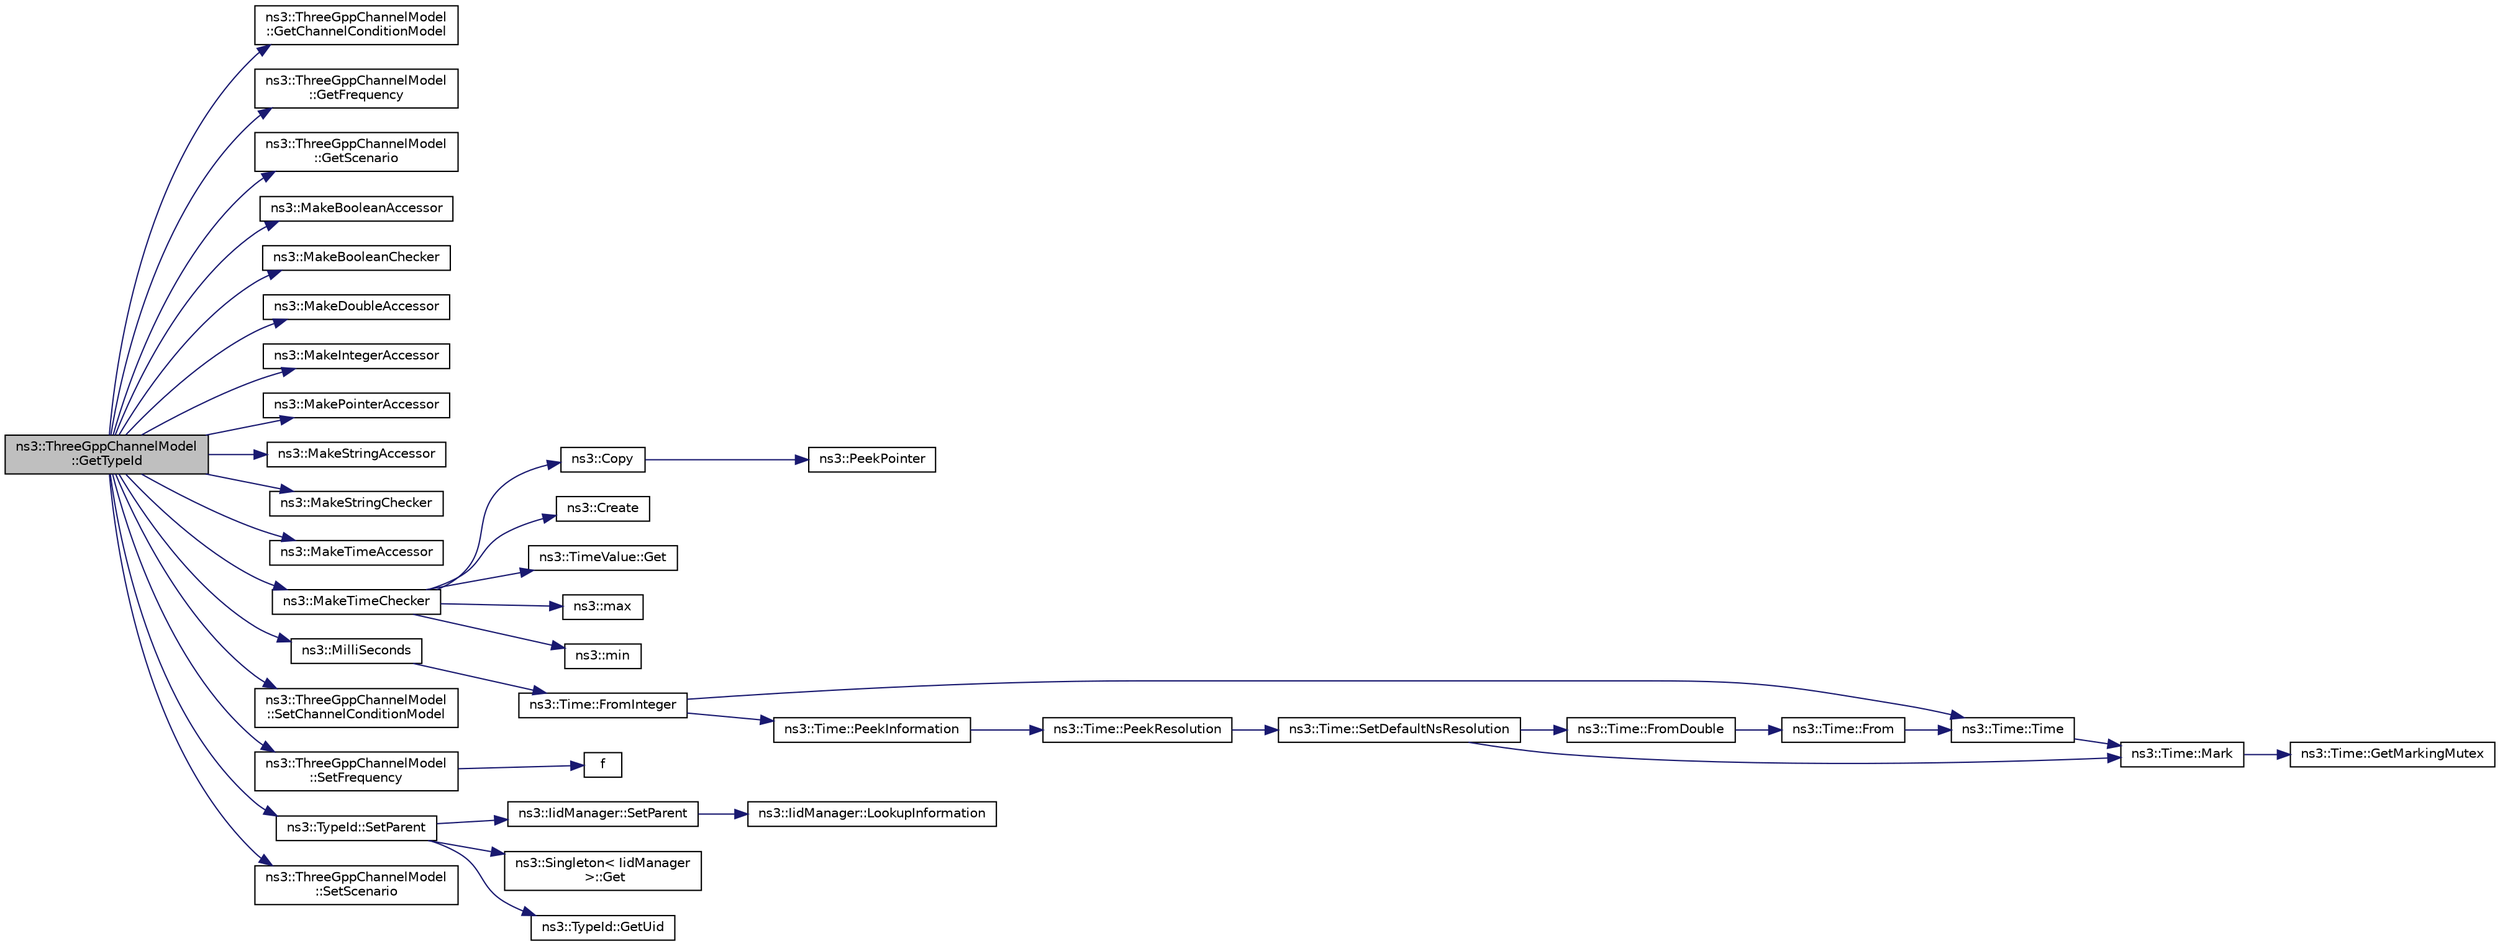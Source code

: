 digraph "ns3::ThreeGppChannelModel::GetTypeId"
{
 // LATEX_PDF_SIZE
  edge [fontname="Helvetica",fontsize="10",labelfontname="Helvetica",labelfontsize="10"];
  node [fontname="Helvetica",fontsize="10",shape=record];
  rankdir="LR";
  Node1 [label="ns3::ThreeGppChannelModel\l::GetTypeId",height=0.2,width=0.4,color="black", fillcolor="grey75", style="filled", fontcolor="black",tooltip="Get the type ID."];
  Node1 -> Node2 [color="midnightblue",fontsize="10",style="solid",fontname="Helvetica"];
  Node2 [label="ns3::ThreeGppChannelModel\l::GetChannelConditionModel",height=0.2,width=0.4,color="black", fillcolor="white", style="filled",URL="$classns3_1_1_three_gpp_channel_model.html#ab22740460af3d47432f757d0fa373440",tooltip="Get the associated channel condition model."];
  Node1 -> Node3 [color="midnightblue",fontsize="10",style="solid",fontname="Helvetica"];
  Node3 [label="ns3::ThreeGppChannelModel\l::GetFrequency",height=0.2,width=0.4,color="black", fillcolor="white", style="filled",URL="$classns3_1_1_three_gpp_channel_model.html#abead897cbe6824097b4424471edac979",tooltip="Returns the center frequency."];
  Node1 -> Node4 [color="midnightblue",fontsize="10",style="solid",fontname="Helvetica"];
  Node4 [label="ns3::ThreeGppChannelModel\l::GetScenario",height=0.2,width=0.4,color="black", fillcolor="white", style="filled",URL="$classns3_1_1_three_gpp_channel_model.html#ab9cf45d796fd816ae49727680b45258b",tooltip="Returns the propagation scenario."];
  Node1 -> Node5 [color="midnightblue",fontsize="10",style="solid",fontname="Helvetica"];
  Node5 [label="ns3::MakeBooleanAccessor",height=0.2,width=0.4,color="black", fillcolor="white", style="filled",URL="$group__attribute___boolean.html#ga96f46e6b949abfa2cb801d5d33d8bcc7",tooltip="Create an AttributeAccessor for a class data member, or a lone class get functor or set method."];
  Node1 -> Node6 [color="midnightblue",fontsize="10",style="solid",fontname="Helvetica"];
  Node6 [label="ns3::MakeBooleanChecker",height=0.2,width=0.4,color="black", fillcolor="white", style="filled",URL="$group__attribute___boolean.html#ga0be9dca06b271bca59b2c135178e1c10",tooltip=" "];
  Node1 -> Node7 [color="midnightblue",fontsize="10",style="solid",fontname="Helvetica"];
  Node7 [label="ns3::MakeDoubleAccessor",height=0.2,width=0.4,color="black", fillcolor="white", style="filled",URL="$group__attribute___double.html#gaef08ccdef7ff644dc39aa7b24a2f740f",tooltip="Create an AttributeAccessor for a class data member, or a lone class get functor or set method."];
  Node1 -> Node8 [color="midnightblue",fontsize="10",style="solid",fontname="Helvetica"];
  Node8 [label="ns3::MakeIntegerAccessor",height=0.2,width=0.4,color="black", fillcolor="white", style="filled",URL="$group__attribute___integer.html#ga70d799a6fa5230ad7d27b4a3cbeea51b",tooltip="Create an AttributeAccessor for a class data member, or a lone class get functor or set method."];
  Node1 -> Node9 [color="midnightblue",fontsize="10",style="solid",fontname="Helvetica"];
  Node9 [label="ns3::MakePointerAccessor",height=0.2,width=0.4,color="black", fillcolor="white", style="filled",URL="$group__attribute___pointer.html#ga78da89439a8813ee28fb5311bcbb38ca",tooltip="Create an AttributeAccessor for a class data member, or a lone class get functor or set method."];
  Node1 -> Node10 [color="midnightblue",fontsize="10",style="solid",fontname="Helvetica"];
  Node10 [label="ns3::MakeStringAccessor",height=0.2,width=0.4,color="black", fillcolor="white", style="filled",URL="$group__attribute___string.html#ga5a63252b0689ed04ef20af53f71d6708",tooltip="Create an AttributeAccessor for a class data member, or a lone class get functor or set method."];
  Node1 -> Node11 [color="midnightblue",fontsize="10",style="solid",fontname="Helvetica"];
  Node11 [label="ns3::MakeStringChecker",height=0.2,width=0.4,color="black", fillcolor="white", style="filled",URL="$group__attribute___string.html#gaa2202d9b9871d3ea424719b52729d377",tooltip=" "];
  Node1 -> Node12 [color="midnightblue",fontsize="10",style="solid",fontname="Helvetica"];
  Node12 [label="ns3::MakeTimeAccessor",height=0.2,width=0.4,color="black", fillcolor="white", style="filled",URL="$group__attribute___time.html#gae70abc8a43ea1080c89a0fb56eed2993",tooltip="Create an AttributeAccessor for a class data member, or a lone class get functor or set method."];
  Node1 -> Node13 [color="midnightblue",fontsize="10",style="solid",fontname="Helvetica"];
  Node13 [label="ns3::MakeTimeChecker",height=0.2,width=0.4,color="black", fillcolor="white", style="filled",URL="$namespacens3.html#a7032965bd4afa578691d88c09e4481c1",tooltip="Helper to make a Time checker with bounded range."];
  Node13 -> Node14 [color="midnightblue",fontsize="10",style="solid",fontname="Helvetica"];
  Node14 [label="ns3::Copy",height=0.2,width=0.4,color="black", fillcolor="white", style="filled",URL="$namespacens3.html#a952d99f6d759fee74dda19f308451bc1",tooltip="Return a deep copy of a Ptr."];
  Node14 -> Node15 [color="midnightblue",fontsize="10",style="solid",fontname="Helvetica"];
  Node15 [label="ns3::PeekPointer",height=0.2,width=0.4,color="black", fillcolor="white", style="filled",URL="$namespacens3.html#af2a7557fe9afdd98d8f6f8f6e412cf5a",tooltip=" "];
  Node13 -> Node16 [color="midnightblue",fontsize="10",style="solid",fontname="Helvetica"];
  Node16 [label="ns3::Create",height=0.2,width=0.4,color="black", fillcolor="white", style="filled",URL="$group__ptr.html#ga086d8d4a76485a155f0408b85dcebede",tooltip="Create class instances by constructors with varying numbers of arguments and return them by Ptr."];
  Node13 -> Node17 [color="midnightblue",fontsize="10",style="solid",fontname="Helvetica"];
  Node17 [label="ns3::TimeValue::Get",height=0.2,width=0.4,color="black", fillcolor="white", style="filled",URL="$classns3_1_1_time_value.html#adf5a08f0eb31965373473d3776c8be98",tooltip=" "];
  Node13 -> Node18 [color="midnightblue",fontsize="10",style="solid",fontname="Helvetica"];
  Node18 [label="ns3::max",height=0.2,width=0.4,color="black", fillcolor="white", style="filled",URL="$namespacens3.html#a548291fa9e4e7d6a57814dfcbbebce9b",tooltip=" "];
  Node13 -> Node19 [color="midnightblue",fontsize="10",style="solid",fontname="Helvetica"];
  Node19 [label="ns3::min",height=0.2,width=0.4,color="black", fillcolor="white", style="filled",URL="$namespacens3.html#a66840605409c3caeff0d2a728b68dc6d",tooltip=" "];
  Node1 -> Node20 [color="midnightblue",fontsize="10",style="solid",fontname="Helvetica"];
  Node20 [label="ns3::MilliSeconds",height=0.2,width=0.4,color="black", fillcolor="white", style="filled",URL="$group__timecivil.html#gaf26127cf4571146b83a92ee18679c7a9",tooltip="Construct a Time in the indicated unit."];
  Node20 -> Node21 [color="midnightblue",fontsize="10",style="solid",fontname="Helvetica"];
  Node21 [label="ns3::Time::FromInteger",height=0.2,width=0.4,color="black", fillcolor="white", style="filled",URL="$classns3_1_1_time.html#a3e742c67b2764e75ff95f9b754d43fe9",tooltip="Create a Time equal to value in unit unit."];
  Node21 -> Node22 [color="midnightblue",fontsize="10",style="solid",fontname="Helvetica"];
  Node22 [label="ns3::Time::Time",height=0.2,width=0.4,color="black", fillcolor="white", style="filled",URL="$classns3_1_1_time.html#a8a39dc1b8cbbd7fe6d940e492d1b925e",tooltip="Default constructor, with value 0."];
  Node22 -> Node23 [color="midnightblue",fontsize="10",style="solid",fontname="Helvetica"];
  Node23 [label="ns3::Time::Mark",height=0.2,width=0.4,color="black", fillcolor="white", style="filled",URL="$classns3_1_1_time.html#aa7eef2a1119c1c4855d99f1e83d44c54",tooltip="Record a Time instance with the MarkedTimes."];
  Node23 -> Node24 [color="midnightblue",fontsize="10",style="solid",fontname="Helvetica"];
  Node24 [label="ns3::Time::GetMarkingMutex",height=0.2,width=0.4,color="black", fillcolor="white", style="filled",URL="$classns3_1_1_time.html#addd8e672203391b3ae98ee475ce05272",tooltip=" "];
  Node21 -> Node25 [color="midnightblue",fontsize="10",style="solid",fontname="Helvetica"];
  Node25 [label="ns3::Time::PeekInformation",height=0.2,width=0.4,color="black", fillcolor="white", style="filled",URL="$classns3_1_1_time.html#a0b023c55c20582aa7c1781aacf128034",tooltip="Get the Information record for timeUnit for the current Resolution."];
  Node25 -> Node26 [color="midnightblue",fontsize="10",style="solid",fontname="Helvetica"];
  Node26 [label="ns3::Time::PeekResolution",height=0.2,width=0.4,color="black", fillcolor="white", style="filled",URL="$classns3_1_1_time.html#a963e53522278fcbdf1ab9f7adbd0f5d6",tooltip="Get the current Resolution."];
  Node26 -> Node27 [color="midnightblue",fontsize="10",style="solid",fontname="Helvetica"];
  Node27 [label="ns3::Time::SetDefaultNsResolution",height=0.2,width=0.4,color="black", fillcolor="white", style="filled",URL="$classns3_1_1_time.html#a6a872e62f71dfa817fef2c549473d980",tooltip="Set the default resolution."];
  Node27 -> Node28 [color="midnightblue",fontsize="10",style="solid",fontname="Helvetica"];
  Node28 [label="ns3::Time::FromDouble",height=0.2,width=0.4,color="black", fillcolor="white", style="filled",URL="$classns3_1_1_time.html#a60e845f4a74e62495b86356afe604cb4",tooltip="Create a Time equal to value in unit unit."];
  Node28 -> Node29 [color="midnightblue",fontsize="10",style="solid",fontname="Helvetica"];
  Node29 [label="ns3::Time::From",height=0.2,width=0.4,color="black", fillcolor="white", style="filled",URL="$classns3_1_1_time.html#a34e4acc13d0e08cc8cb9cd3b838b9baf",tooltip="Create a Time in the current unit."];
  Node29 -> Node22 [color="midnightblue",fontsize="10",style="solid",fontname="Helvetica"];
  Node27 -> Node23 [color="midnightblue",fontsize="10",style="solid",fontname="Helvetica"];
  Node1 -> Node30 [color="midnightblue",fontsize="10",style="solid",fontname="Helvetica"];
  Node30 [label="ns3::ThreeGppChannelModel\l::SetChannelConditionModel",height=0.2,width=0.4,color="black", fillcolor="white", style="filled",URL="$classns3_1_1_three_gpp_channel_model.html#a816db845c97b53e5bb5dcfaa230c4b9a",tooltip="Set the channel condition model."];
  Node1 -> Node31 [color="midnightblue",fontsize="10",style="solid",fontname="Helvetica"];
  Node31 [label="ns3::ThreeGppChannelModel\l::SetFrequency",height=0.2,width=0.4,color="black", fillcolor="white", style="filled",URL="$classns3_1_1_three_gpp_channel_model.html#a5d2b26d56150f1417c4d710cb4023ed5",tooltip="Sets the center frequency of the model."];
  Node31 -> Node32 [color="midnightblue",fontsize="10",style="solid",fontname="Helvetica"];
  Node32 [label="f",height=0.2,width=0.4,color="black", fillcolor="white", style="filled",URL="$80211b_8c.html#ae7ffc1a8f84fa47a0812b2f2b9627132",tooltip=" "];
  Node1 -> Node33 [color="midnightblue",fontsize="10",style="solid",fontname="Helvetica"];
  Node33 [label="ns3::TypeId::SetParent",height=0.2,width=0.4,color="black", fillcolor="white", style="filled",URL="$classns3_1_1_type_id.html#abaaca67ab7d2471067e7c275df0f7309",tooltip="Set the parent TypeId."];
  Node33 -> Node34 [color="midnightblue",fontsize="10",style="solid",fontname="Helvetica"];
  Node34 [label="ns3::Singleton\< IidManager\l \>::Get",height=0.2,width=0.4,color="black", fillcolor="white", style="filled",URL="$classns3_1_1_singleton.html#a80a2cd3c25a27ea72add7a9f7a141ffa",tooltip="Get a pointer to the singleton instance."];
  Node33 -> Node35 [color="midnightblue",fontsize="10",style="solid",fontname="Helvetica"];
  Node35 [label="ns3::TypeId::GetUid",height=0.2,width=0.4,color="black", fillcolor="white", style="filled",URL="$classns3_1_1_type_id.html#a429535085325d6f926724771446d9047",tooltip="Get the internal id of this TypeId."];
  Node33 -> Node36 [color="midnightblue",fontsize="10",style="solid",fontname="Helvetica"];
  Node36 [label="ns3::IidManager::SetParent",height=0.2,width=0.4,color="black", fillcolor="white", style="filled",URL="$classns3_1_1_iid_manager.html#a4042931260554c907699367b6811426f",tooltip="Set the parent of a type id."];
  Node36 -> Node37 [color="midnightblue",fontsize="10",style="solid",fontname="Helvetica"];
  Node37 [label="ns3::IidManager::LookupInformation",height=0.2,width=0.4,color="black", fillcolor="white", style="filled",URL="$classns3_1_1_iid_manager.html#a84af06b798b21fa700469a3ac5f65f3f",tooltip="Retrieve the information record for a type."];
  Node1 -> Node38 [color="midnightblue",fontsize="10",style="solid",fontname="Helvetica"];
  Node38 [label="ns3::ThreeGppChannelModel\l::SetScenario",height=0.2,width=0.4,color="black", fillcolor="white", style="filled",URL="$classns3_1_1_three_gpp_channel_model.html#a75e53095ed616e79af3afbb145b34440",tooltip="Sets the propagation scenario."];
}
